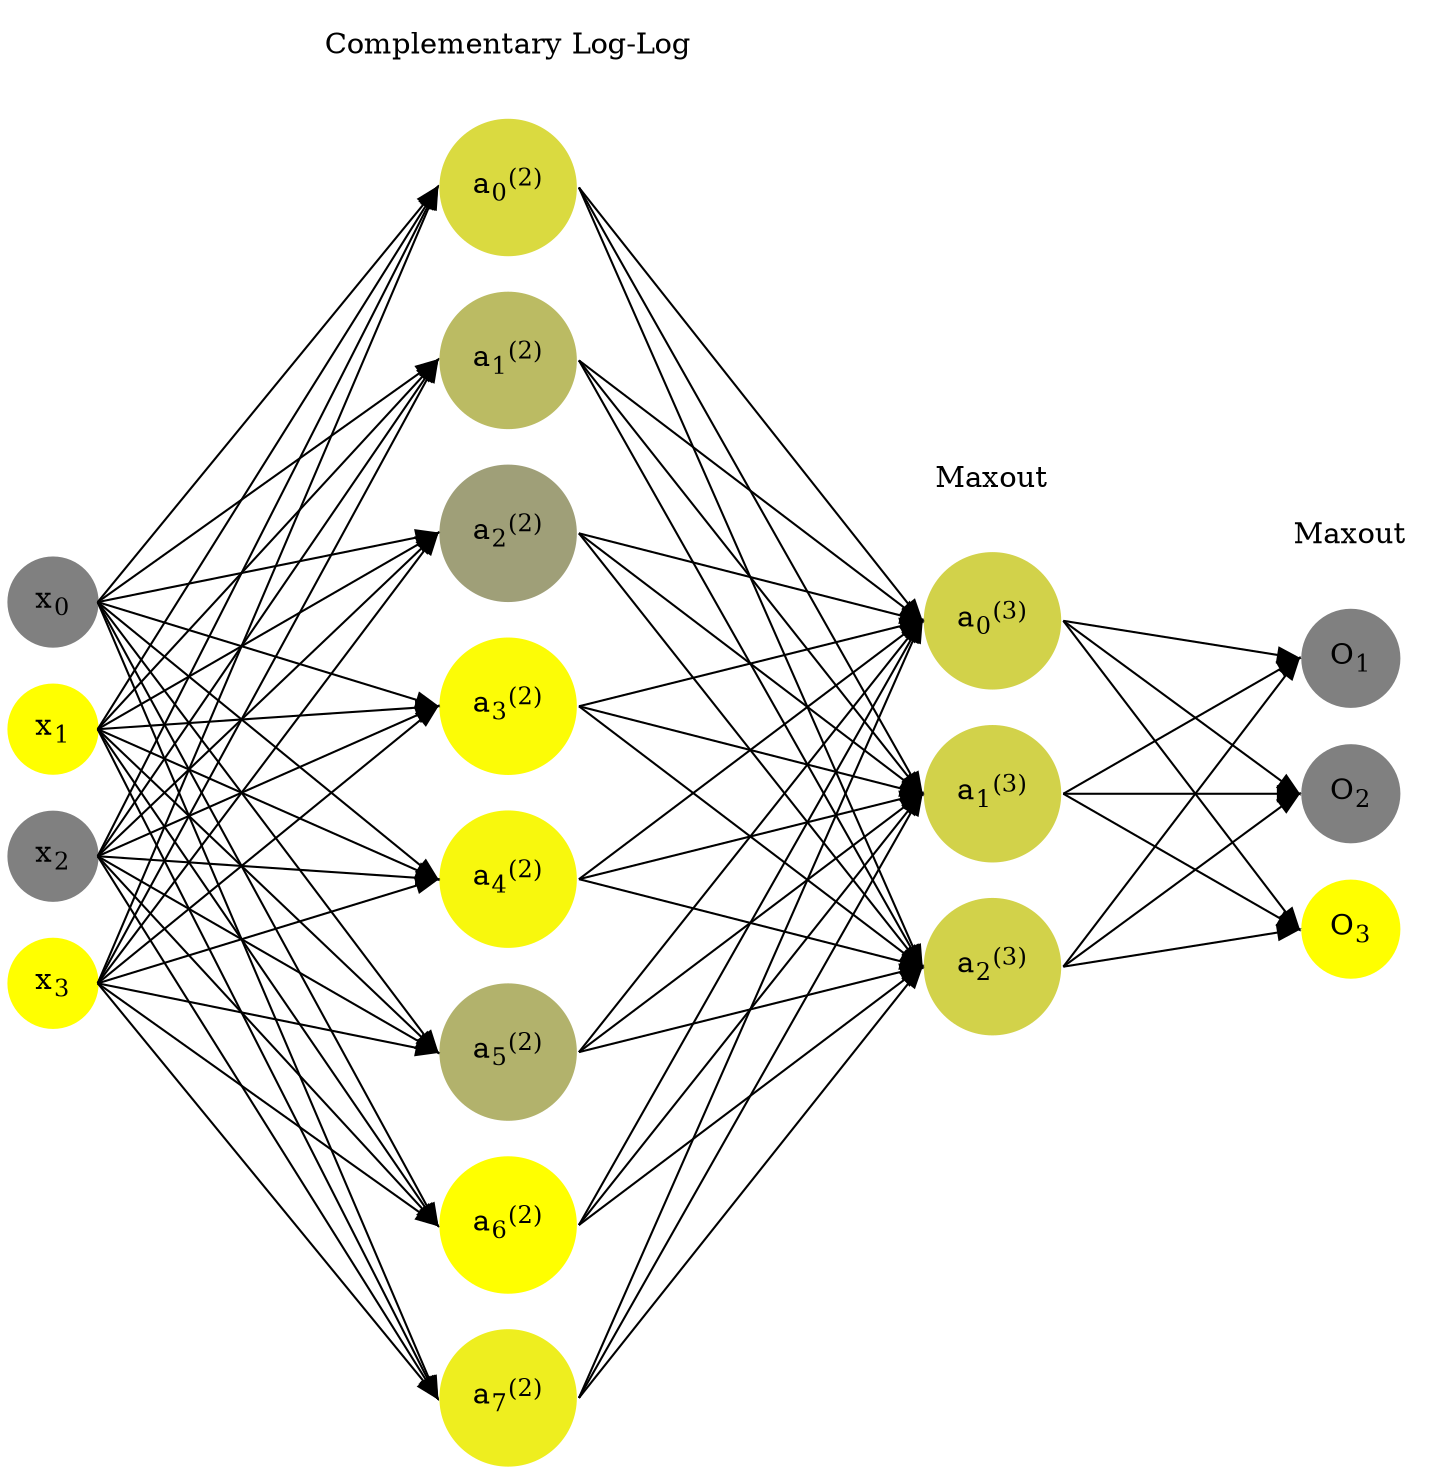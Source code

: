 digraph G {
	rankdir = LR;
	splines=false;
	edge[style=invis];
	ranksep= 1.4;
	{
	node [shape=circle, color="0.1667, 0.0, 0.5", style=filled, fillcolor="0.1667, 0.0, 0.5"];
	x0 [label=<x<sub>0</sub>>];
	}
	{
	node [shape=circle, color="0.1667, 1.0, 1.0", style=filled, fillcolor="0.1667, 1.0, 1.0"];
	x1 [label=<x<sub>1</sub>>];
	}
	{
	node [shape=circle, color="0.1667, 0.0, 0.5", style=filled, fillcolor="0.1667, 0.0, 0.5"];
	x2 [label=<x<sub>2</sub>>];
	}
	{
	node [shape=circle, color="0.1667, 1.0, 1.0", style=filled, fillcolor="0.1667, 1.0, 1.0"];
	x3 [label=<x<sub>3</sub>>];
	}
	{
	node [shape=circle, color="0.1667, 0.703702, 0.851851", style=filled, fillcolor="0.1667, 0.703702, 0.851851"];
	a02 [label=<a<sub>0</sub><sup>(2)</sup>>];
	}
	{
	node [shape=circle, color="0.1667, 0.468186, 0.734093", style=filled, fillcolor="0.1667, 0.468186, 0.734093"];
	a12 [label=<a<sub>1</sub><sup>(2)</sup>>];
	}
	{
	node [shape=circle, color="0.1667, 0.245026, 0.622513", style=filled, fillcolor="0.1667, 0.245026, 0.622513"];
	a22 [label=<a<sub>2</sub><sup>(2)</sup>>];
	}
	{
	node [shape=circle, color="0.1667, 0.973956, 0.986978", style=filled, fillcolor="0.1667, 0.973956, 0.986978"];
	a32 [label=<a<sub>3</sub><sup>(2)</sup>>];
	}
	{
	node [shape=circle, color="0.1667, 0.945259, 0.972629", style=filled, fillcolor="0.1667, 0.945259, 0.972629"];
	a42 [label=<a<sub>4</sub><sup>(2)</sup>>];
	}
	{
	node [shape=circle, color="0.1667, 0.394186, 0.697093", style=filled, fillcolor="0.1667, 0.394186, 0.697093"];
	a52 [label=<a<sub>5</sub><sup>(2)</sup>>];
	}
	{
	node [shape=circle, color="0.1667, 0.999415, 0.999708", style=filled, fillcolor="0.1667, 0.999415, 0.999708"];
	a62 [label=<a<sub>6</sub><sup>(2)</sup>>];
	}
	{
	node [shape=circle, color="0.1667, 0.866753, 0.933377", style=filled, fillcolor="0.1667, 0.866753, 0.933377"];
	a72 [label=<a<sub>7</sub><sup>(2)</sup>>];
	}
	{
	node [shape=circle, color="0.1667, 0.646834, 0.823417", style=filled, fillcolor="0.1667, 0.646834, 0.823417"];
	a03 [label=<a<sub>0</sub><sup>(3)</sup>>];
	}
	{
	node [shape=circle, color="0.1667, 0.646834, 0.823417", style=filled, fillcolor="0.1667, 0.646834, 0.823417"];
	a13 [label=<a<sub>1</sub><sup>(3)</sup>>];
	}
	{
	node [shape=circle, color="0.1667, 0.646834, 0.823417", style=filled, fillcolor="0.1667, 0.646834, 0.823417"];
	a23 [label=<a<sub>2</sub><sup>(3)</sup>>];
	}
	{
	node [shape=circle, color="0.1667, 0.0, 0.5", style=filled, fillcolor="0.1667, 0.0, 0.5"];
	O1 [label=<O<sub>1</sub>>];
	}
	{
	node [shape=circle, color="0.1667, 0.0, 0.5", style=filled, fillcolor="0.1667, 0.0, 0.5"];
	O2 [label=<O<sub>2</sub>>];
	}
	{
	node [shape=circle, color="0.1667, 1.0, 1.0", style=filled, fillcolor="0.1667, 1.0, 1.0"];
	O3 [label=<O<sub>3</sub>>];
	}
	{
	rank=same;
	x0->x1->x2->x3;
	}
	{
	rank=same;
	a02->a12->a22->a32->a42->a52->a62->a72;
	}
	{
	rank=same;
	a03->a13->a23;
	}
	{
	rank=same;
	O1->O2->O3;
	}
	l1 [shape=plaintext,label="Complementary Log-Log"];
	l1->a02;
	{rank=same; l1;a02};
	l2 [shape=plaintext,label="Maxout"];
	l2->a03;
	{rank=same; l2;a03};
	l3 [shape=plaintext,label="Maxout"];
	l3->O1;
	{rank=same; l3;O1};
edge[style=solid, tailport=e, headport=w];
	{x0;x1;x2;x3} -> {a02;a12;a22;a32;a42;a52;a62;a72};
	{a02;a12;a22;a32;a42;a52;a62;a72} -> {a03;a13;a23};
	{a03;a13;a23} -> {O1,O2,O3};
}